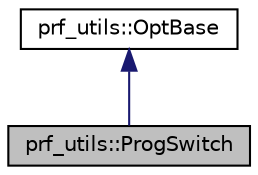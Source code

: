 digraph "prf_utils::ProgSwitch"
{
  bgcolor="transparent";
  edge [fontname="Helvetica",fontsize="10",labelfontname="Helvetica",labelfontsize="10"];
  node [fontname="Helvetica",fontsize="10",shape=record];
  Node1 [label="prf_utils::ProgSwitch",height=0.2,width=0.4,color="black", fillcolor="grey75", style="filled" fontcolor="black"];
  Node2 -> Node1 [dir="back",color="midnightblue",fontsize="10",style="solid",fontname="Helvetica"];
  Node2 [label="prf_utils::OptBase",height=0.2,width=0.4,color="black",URL="$classprf__utils_1_1OptBase.html",tooltip="Base class for program switches and options."];
}
